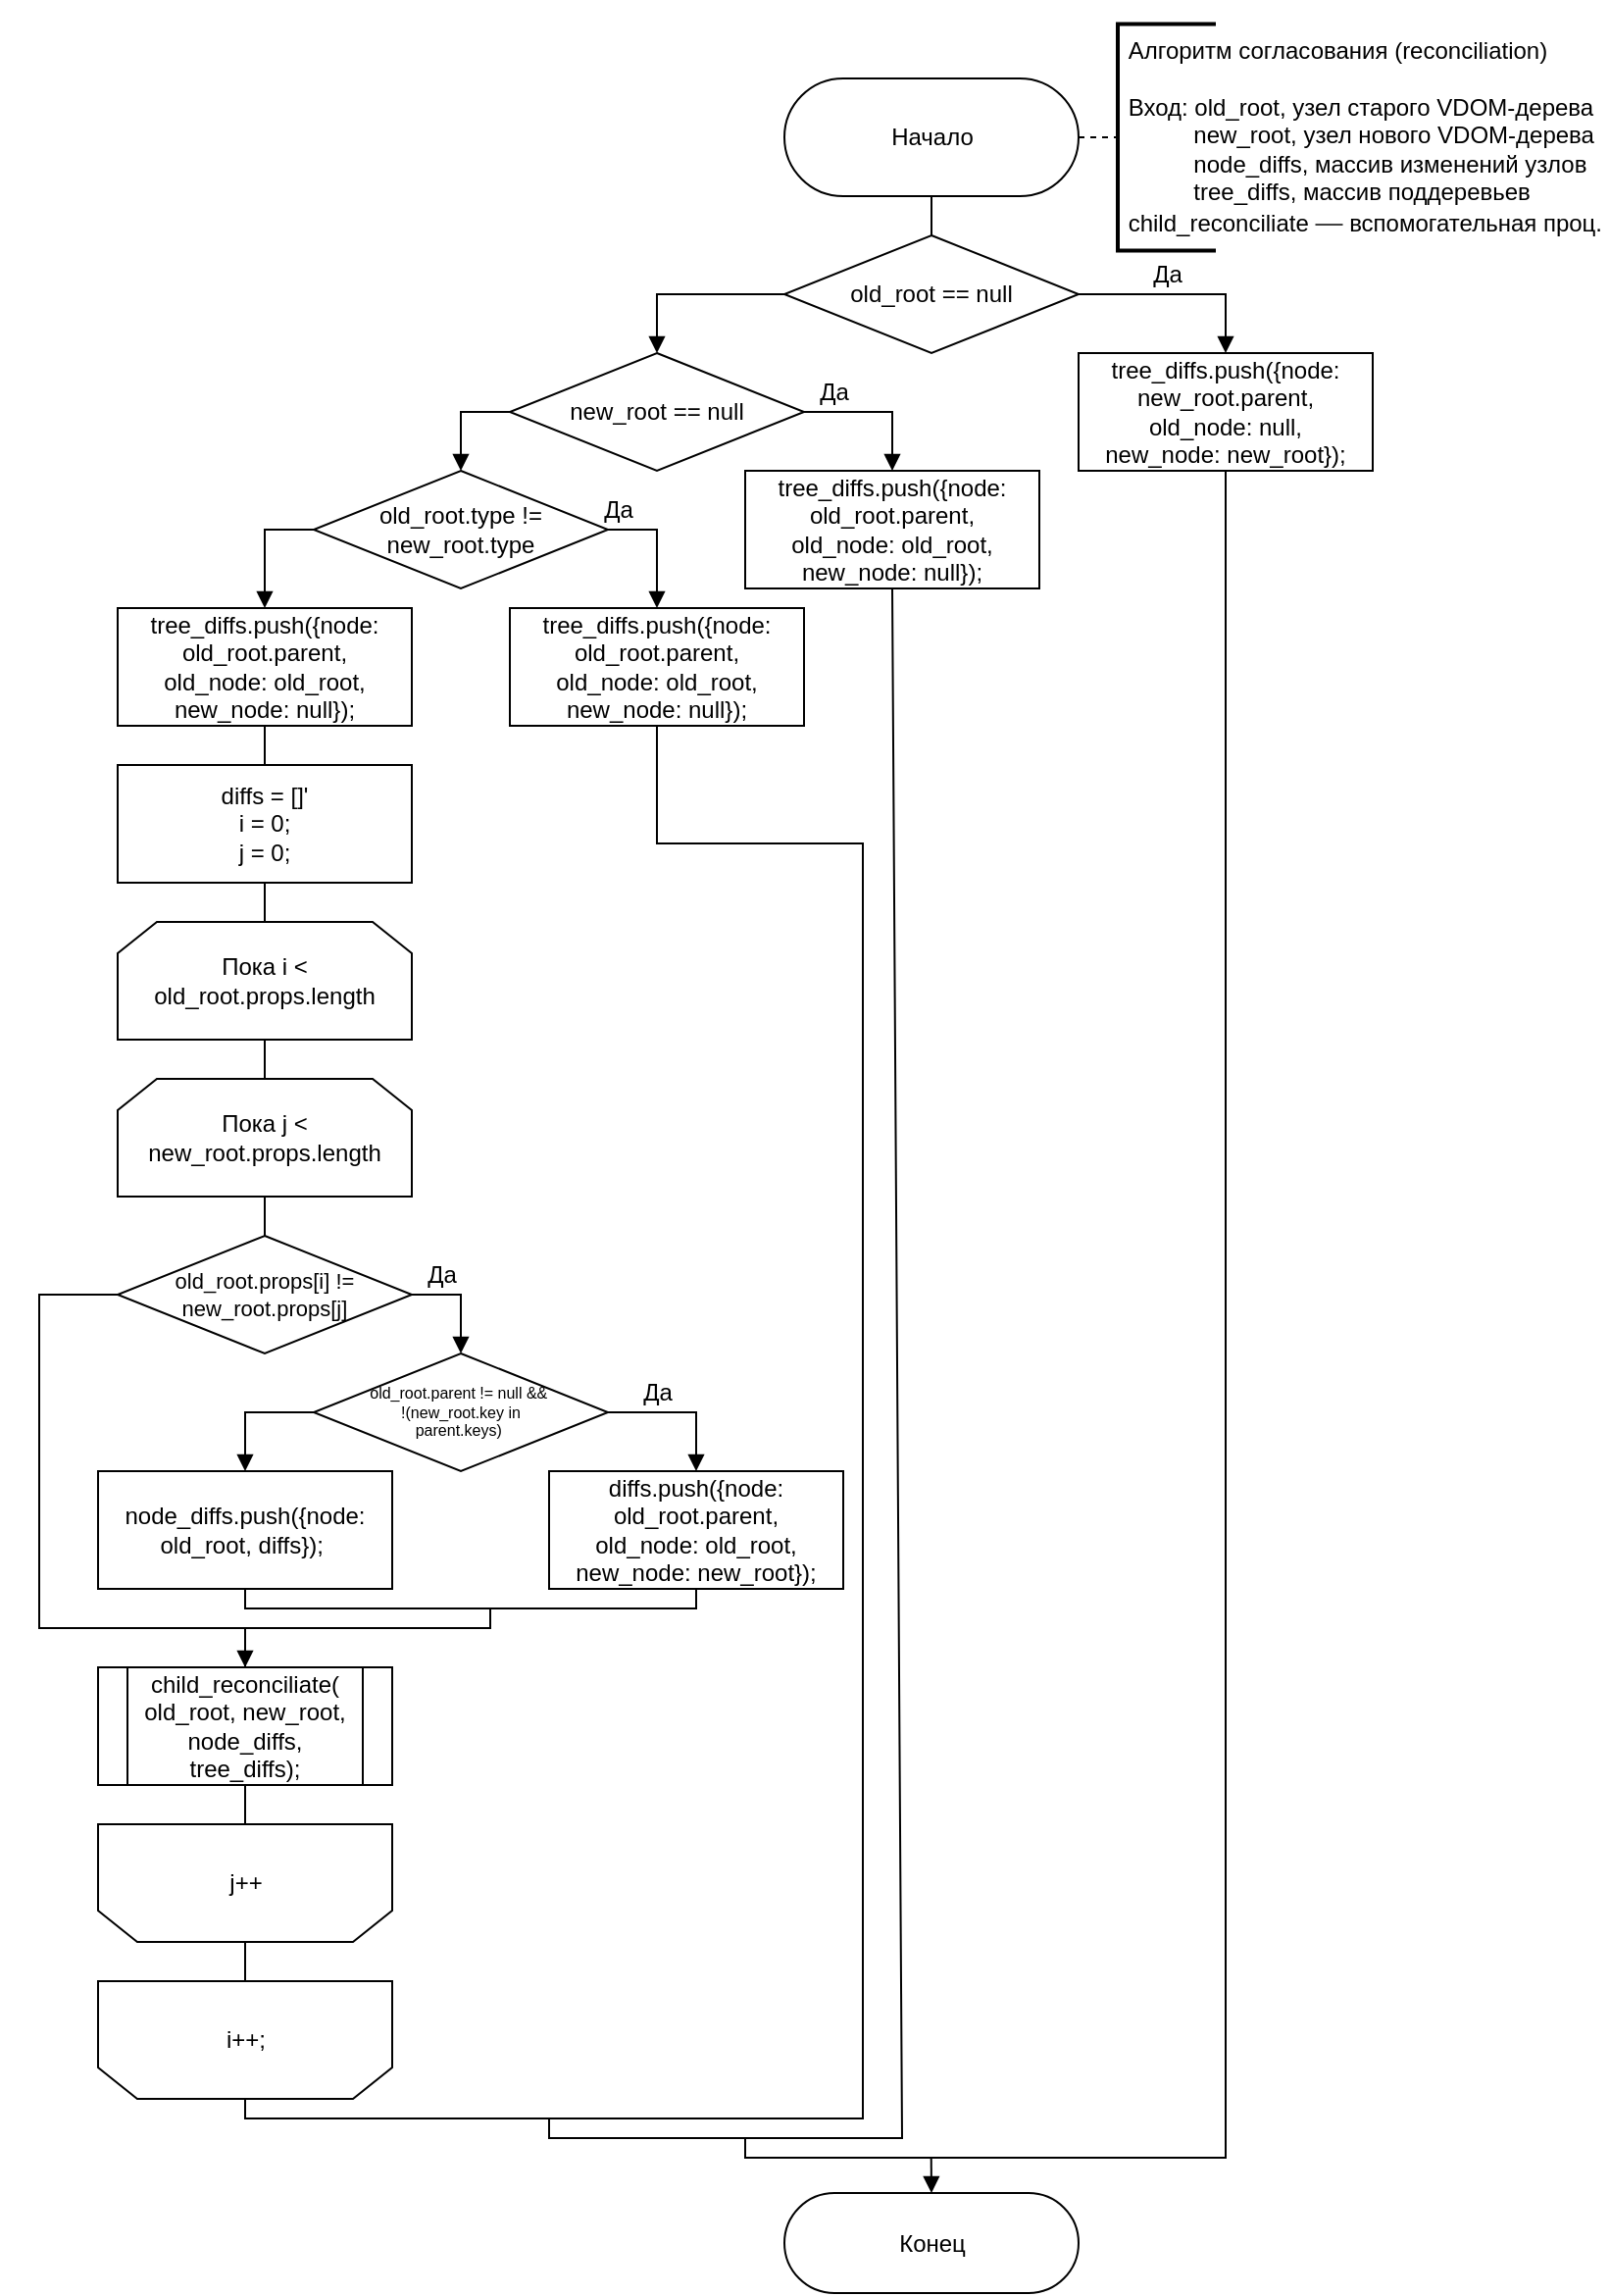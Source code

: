 <mxfile>
    <diagram id="XNNGlXIHdcnlJP7jXLbG" name="Page-1">
        <mxGraphModel dx="1302" dy="682" grid="0" gridSize="10" guides="1" tooltips="1" connect="1" arrows="1" fold="1" page="1" pageScale="1" pageWidth="827" pageHeight="1169" math="0" shadow="0">
            <root>
                <mxCell id="0"/>
                <mxCell id="1" parent="0"/>
                <mxCell id="32" value="" style="whiteSpace=wrap;html=1;strokeWidth=0;fillColor=none;strokeColor=none;" parent="1" vertex="1">
                    <mxGeometry width="820" height="1160" as="geometry"/>
                </mxCell>
                <mxCell id="29" style="edgeStyle=none;rounded=0;html=1;exitX=1;exitY=0.5;exitDx=0;exitDy=0;exitPerimeter=0;entryX=0;entryY=0.5;entryDx=0;entryDy=0;entryPerimeter=0;endArrow=none;endFill=0;dashed=1;" parent="1" source="2" target="3" edge="1">
                    <mxGeometry relative="1" as="geometry"/>
                </mxCell>
                <mxCell id="70" style="edgeStyle=none;rounded=0;html=1;exitX=0.5;exitY=0.5;exitDx=0;exitDy=30;exitPerimeter=0;entryX=0.5;entryY=0;entryDx=0;entryDy=0;fontSize=8;endArrow=none;endFill=0;" parent="1" source="2" target="9" edge="1">
                    <mxGeometry relative="1" as="geometry"/>
                </mxCell>
                <mxCell id="2" value="Начало" style="html=1;dashed=0;whitespace=wrap;shape=mxgraph.dfd.start" parent="1" vertex="1">
                    <mxGeometry x="400" y="40" width="150" height="60" as="geometry"/>
                </mxCell>
                <mxCell id="3" value="&amp;nbsp;Алгоритм согласования (reconciliation)&lt;br&gt;&amp;nbsp;&lt;br&gt;&amp;nbsp;Вход: old_root, узел старого VDOM-дерева&lt;br&gt;&amp;nbsp; &amp;nbsp; &amp;nbsp; &amp;nbsp; &amp;nbsp; &amp;nbsp;new_root, узел нового VDOM-дерева&lt;br&gt;&amp;nbsp; &amp;nbsp; &amp;nbsp; &amp;nbsp; &amp;nbsp; &amp;nbsp;node_diffs, массив изменений узлов&lt;br&gt;&amp;nbsp; &amp;nbsp; &amp;nbsp; &amp;nbsp; &amp;nbsp; &amp;nbsp;tree_diffs, массив поддеревьев&lt;br&gt;&amp;nbsp;&lt;span style=&quot;text-align: center&quot;&gt;child_reconciliate&amp;nbsp;&lt;/span&gt;&lt;span style=&quot;color: rgb(51 , 51 , 51) ; font-family: &amp;#34;opensans&amp;#34; , &amp;#34;arial&amp;#34; , &amp;#34;freesans&amp;#34; , sans-serif ; font-size: 14px ; background-color: rgb(255 , 255 , 255)&quot;&gt;—&lt;/span&gt;&lt;span style=&quot;text-align: center&quot;&gt;&amp;nbsp;вспомогательная проц.&lt;/span&gt;" style="strokeWidth=2;html=1;shape=mxgraph.flowchart.annotation_1;align=left;pointerEvents=1;" parent="1" vertex="1">
                    <mxGeometry x="570" y="12.25" width="50" height="115.5" as="geometry"/>
                </mxCell>
                <mxCell id="73" style="edgeStyle=none;rounded=0;html=1;exitX=0.5;exitY=1;exitDx=0;exitDy=0;entryX=0.5;entryY=0;entryDx=0;entryDy=0;fontSize=8;endArrow=none;endFill=0;" parent="1" source="5" target="49" edge="1">
                    <mxGeometry relative="1" as="geometry"/>
                </mxCell>
                <mxCell id="5" value="Пока i &amp;lt; old_root.props.length" style="shape=loopLimit;whiteSpace=wrap;html=1;rotation=0;" parent="1" vertex="1">
                    <mxGeometry x="60" y="470" width="150" height="60" as="geometry"/>
                </mxCell>
                <mxCell id="77" style="edgeStyle=none;rounded=0;html=1;exitX=0.5;exitY=1;exitDx=0;exitDy=0;fontSize=8;endArrow=none;endFill=0;" parent="1" source="7" edge="1">
                    <mxGeometry relative="1" as="geometry">
                        <mxPoint x="380" y="1090" as="targetPoint"/>
                        <Array as="points">
                            <mxPoint x="625" y="1100"/>
                            <mxPoint x="380" y="1100"/>
                        </Array>
                    </mxGeometry>
                </mxCell>
                <mxCell id="7" value="tree_diffs.push({node: new_root.parent,&lt;br&gt;old_node: null,&lt;br&gt;new_node: new_root});" style="rounded=0;whiteSpace=wrap;html=1;" parent="1" vertex="1">
                    <mxGeometry x="550" y="180" width="150" height="60" as="geometry"/>
                </mxCell>
                <mxCell id="21" style="edgeStyle=none;rounded=0;html=1;exitX=1;exitY=0.5;exitDx=0;exitDy=0;entryX=0.5;entryY=0;entryDx=0;entryDy=0;endArrow=block;endFill=1;" parent="1" source="9" target="7" edge="1">
                    <mxGeometry relative="1" as="geometry">
                        <Array as="points">
                            <mxPoint x="625" y="150"/>
                        </Array>
                    </mxGeometry>
                </mxCell>
                <mxCell id="43" style="edgeStyle=none;rounded=0;html=1;exitX=0;exitY=0.5;exitDx=0;exitDy=0;entryX=0.5;entryY=0;entryDx=0;entryDy=0;endArrow=block;endFill=1;" parent="1" source="9" target="35" edge="1">
                    <mxGeometry relative="1" as="geometry">
                        <Array as="points">
                            <mxPoint x="335" y="150"/>
                        </Array>
                    </mxGeometry>
                </mxCell>
                <mxCell id="9" value="old_root == null" style="rhombus;whiteSpace=wrap;html=1;rotation=0;" parent="1" vertex="1">
                    <mxGeometry x="400" y="120" width="150" height="60" as="geometry"/>
                </mxCell>
                <mxCell id="78" style="edgeStyle=none;rounded=0;html=1;exitX=0.5;exitY=0.5;exitDx=0;exitDy=-25.5;exitPerimeter=0;fontSize=8;endArrow=none;endFill=0;startArrow=block;startFill=1;" parent="1" source="13" edge="1">
                    <mxGeometry relative="1" as="geometry">
                        <mxPoint x="474.848" y="1100" as="targetPoint"/>
                    </mxGeometry>
                </mxCell>
                <mxCell id="13" value="Конец" style="html=1;dashed=0;whitespace=wrap;shape=mxgraph.dfd.start" parent="1" vertex="1">
                    <mxGeometry x="400" y="1118" width="150" height="51" as="geometry"/>
                </mxCell>
                <mxCell id="76" style="edgeStyle=none;rounded=0;html=1;exitX=0.5;exitY=0;exitDx=0;exitDy=0;entryX=0.5;entryY=1;entryDx=0;entryDy=0;fontSize=8;endArrow=none;endFill=0;" parent="1" source="17" target="55" edge="1">
                    <mxGeometry relative="1" as="geometry"/>
                </mxCell>
                <mxCell id="17" value="" style="shape=loopLimit;whiteSpace=wrap;html=1;rotation=-180;" parent="1" vertex="1">
                    <mxGeometry x="50" y="930" width="150" height="60" as="geometry"/>
                </mxCell>
                <mxCell id="20" value="j++" style="text;html=1;resizable=0;autosize=1;align=center;verticalAlign=middle;points=[];fillColor=none;strokeColor=none;rounded=0;" parent="1" vertex="1">
                    <mxGeometry x="110" y="950" width="30" height="20" as="geometry"/>
                </mxCell>
                <mxCell id="31" value="Да" style="text;html=1;resizable=0;autosize=1;align=center;verticalAlign=middle;points=[];fillColor=none;strokeColor=none;rounded=0;" parent="1" vertex="1">
                    <mxGeometry x="580" y="130" width="30" height="20" as="geometry"/>
                </mxCell>
                <mxCell id="37" style="edgeStyle=none;html=1;exitX=1;exitY=0.5;exitDx=0;exitDy=0;entryX=0.5;entryY=0;entryDx=0;entryDy=0;rounded=0;endArrow=block;endFill=1;" parent="1" source="35" target="36" edge="1">
                    <mxGeometry relative="1" as="geometry">
                        <Array as="points">
                            <mxPoint x="455" y="210"/>
                        </Array>
                    </mxGeometry>
                </mxCell>
                <mxCell id="44" style="edgeStyle=none;rounded=0;html=1;exitX=0;exitY=0.5;exitDx=0;exitDy=0;entryX=0.5;entryY=0;entryDx=0;entryDy=0;endArrow=block;endFill=1;" parent="1" source="35" target="39" edge="1">
                    <mxGeometry relative="1" as="geometry">
                        <Array as="points">
                            <mxPoint x="235" y="210"/>
                        </Array>
                    </mxGeometry>
                </mxCell>
                <mxCell id="35" value="new_root == null" style="rhombus;whiteSpace=wrap;html=1;rotation=0;" parent="1" vertex="1">
                    <mxGeometry x="260" y="180" width="150" height="60" as="geometry"/>
                </mxCell>
                <mxCell id="69" style="edgeStyle=none;rounded=0;html=1;exitX=0.5;exitY=1;exitDx=0;exitDy=0;fontSize=8;endArrow=none;endFill=0;" parent="1" source="36" edge="1">
                    <mxGeometry relative="1" as="geometry">
                        <mxPoint x="280" y="1080" as="targetPoint"/>
                        <Array as="points">
                            <mxPoint x="460" y="1090"/>
                            <mxPoint x="280" y="1090"/>
                        </Array>
                    </mxGeometry>
                </mxCell>
                <mxCell id="36" value="tree_diffs.push({node: old_root.parent,&lt;br&gt;old_node: old_root,&lt;br&gt;new_node: null});" style="rounded=0;whiteSpace=wrap;html=1;" parent="1" vertex="1">
                    <mxGeometry x="380" y="240" width="150" height="60" as="geometry"/>
                </mxCell>
                <mxCell id="38" value="Да" style="text;html=1;resizable=0;autosize=1;align=center;verticalAlign=middle;points=[];fillColor=none;strokeColor=none;rounded=0;" parent="1" vertex="1">
                    <mxGeometry x="410" y="190" width="30" height="20" as="geometry"/>
                </mxCell>
                <mxCell id="41" style="edgeStyle=none;rounded=0;html=1;exitX=1;exitY=0.5;exitDx=0;exitDy=0;entryX=0.5;entryY=0;entryDx=0;entryDy=0;endArrow=block;endFill=1;" parent="1" source="39" target="40" edge="1">
                    <mxGeometry relative="1" as="geometry">
                        <Array as="points">
                            <mxPoint x="335" y="270"/>
                        </Array>
                    </mxGeometry>
                </mxCell>
                <mxCell id="46" style="edgeStyle=none;rounded=0;html=1;exitX=0;exitY=0.5;exitDx=0;exitDy=0;entryX=0.5;entryY=0;entryDx=0;entryDy=0;endArrow=block;endFill=1;" parent="1" source="39" target="45" edge="1">
                    <mxGeometry relative="1" as="geometry">
                        <Array as="points">
                            <mxPoint x="135" y="270"/>
                        </Array>
                    </mxGeometry>
                </mxCell>
                <mxCell id="39" value="old_root.type != new_root.type" style="rhombus;whiteSpace=wrap;html=1;rotation=0;" parent="1" vertex="1">
                    <mxGeometry x="160" y="240" width="150" height="60" as="geometry"/>
                </mxCell>
                <mxCell id="66" style="edgeStyle=none;rounded=0;html=1;exitX=0.5;exitY=1;exitDx=0;exitDy=0;fontSize=8;endArrow=none;endFill=0;entryX=0.5;entryY=0;entryDx=0;entryDy=0;" parent="1" source="40" target="55" edge="1">
                    <mxGeometry relative="1" as="geometry">
                        <mxPoint x="440" y="1090" as="targetPoint"/>
                        <Array as="points">
                            <mxPoint x="335" y="430"/>
                            <mxPoint x="440" y="430"/>
                            <mxPoint x="440" y="1080"/>
                            <mxPoint x="125" y="1080"/>
                        </Array>
                    </mxGeometry>
                </mxCell>
                <mxCell id="40" value="tree_diffs.push({node: old_root.parent,&lt;br&gt;old_node: old_root,&lt;br&gt;new_node: null});" style="rounded=0;whiteSpace=wrap;html=1;" parent="1" vertex="1">
                    <mxGeometry x="260" y="310" width="150" height="60" as="geometry"/>
                </mxCell>
                <mxCell id="42" value="Да" style="text;html=1;resizable=0;autosize=1;align=center;verticalAlign=middle;points=[];fillColor=none;strokeColor=none;rounded=0;" parent="1" vertex="1">
                    <mxGeometry x="300" y="250" width="30" height="20" as="geometry"/>
                </mxCell>
                <mxCell id="71" style="edgeStyle=none;rounded=0;html=1;exitX=0.5;exitY=1;exitDx=0;exitDy=0;entryX=0.5;entryY=0;entryDx=0;entryDy=0;fontSize=8;endArrow=none;endFill=0;" parent="1" source="45" target="47" edge="1">
                    <mxGeometry relative="1" as="geometry"/>
                </mxCell>
                <mxCell id="45" value="tree_diffs.push({node: old_root.parent,&lt;br&gt;old_node: old_root,&lt;br&gt;new_node: null});" style="rounded=0;whiteSpace=wrap;html=1;" parent="1" vertex="1">
                    <mxGeometry x="60" y="310" width="150" height="60" as="geometry"/>
                </mxCell>
                <mxCell id="72" style="edgeStyle=none;rounded=0;html=1;exitX=0.5;exitY=1;exitDx=0;exitDy=0;entryX=0.5;entryY=0;entryDx=0;entryDy=0;fontSize=8;endArrow=none;endFill=0;" parent="1" source="47" target="5" edge="1">
                    <mxGeometry relative="1" as="geometry"/>
                </mxCell>
                <mxCell id="47" value="diffs = []'&lt;br&gt;i = 0;&lt;br&gt;j = 0;" style="rounded=0;whiteSpace=wrap;html=1;" parent="1" vertex="1">
                    <mxGeometry x="60" y="390" width="150" height="60" as="geometry"/>
                </mxCell>
                <mxCell id="74" style="edgeStyle=none;rounded=0;html=1;exitX=0.5;exitY=1;exitDx=0;exitDy=0;entryX=0.5;entryY=0;entryDx=0;entryDy=0;fontSize=8;endArrow=none;endFill=0;" parent="1" source="49" target="50" edge="1">
                    <mxGeometry relative="1" as="geometry"/>
                </mxCell>
                <mxCell id="49" value="Пока j &amp;lt; new_root.props.length" style="shape=loopLimit;whiteSpace=wrap;html=1;rotation=0;" parent="1" vertex="1">
                    <mxGeometry x="60" y="550" width="150" height="60" as="geometry"/>
                </mxCell>
                <mxCell id="59" style="edgeStyle=none;rounded=0;html=1;exitX=1;exitY=0.5;exitDx=0;exitDy=0;entryX=0.5;entryY=0;entryDx=0;entryDy=0;fontSize=8;endArrow=block;endFill=1;" parent="1" source="50" target="52" edge="1">
                    <mxGeometry relative="1" as="geometry">
                        <Array as="points">
                            <mxPoint x="235" y="660"/>
                        </Array>
                    </mxGeometry>
                </mxCell>
                <mxCell id="65" style="edgeStyle=none;rounded=0;html=1;exitX=0;exitY=0.5;exitDx=0;exitDy=0;entryX=0.5;entryY=0;entryDx=0;entryDy=0;fontSize=8;endArrow=block;endFill=1;" parent="1" source="50" target="57" edge="1">
                    <mxGeometry relative="1" as="geometry">
                        <Array as="points">
                            <mxPoint x="20" y="660"/>
                            <mxPoint x="20" y="830"/>
                            <mxPoint x="125" y="830"/>
                        </Array>
                    </mxGeometry>
                </mxCell>
                <mxCell id="50" value="old_root.props[i] != new_root.props[j]" style="rhombus;whiteSpace=wrap;html=1;rotation=0;fontSize=11;" parent="1" vertex="1">
                    <mxGeometry x="60" y="630" width="150" height="60" as="geometry"/>
                </mxCell>
                <mxCell id="51" value="diffs.push({node: old_root.parent,&lt;br&gt;old_node: old_root,&lt;br&gt;new_node: new_root});" style="rounded=0;whiteSpace=wrap;html=1;" parent="1" vertex="1">
                    <mxGeometry x="280" y="750" width="150" height="60" as="geometry"/>
                </mxCell>
                <mxCell id="60" style="edgeStyle=none;rounded=0;html=1;exitX=1;exitY=0.5;exitDx=0;exitDy=0;entryX=0.5;entryY=0;entryDx=0;entryDy=0;fontSize=8;endArrow=block;endFill=1;" parent="1" source="52" target="51" edge="1">
                    <mxGeometry relative="1" as="geometry">
                        <Array as="points">
                            <mxPoint x="355" y="720"/>
                        </Array>
                    </mxGeometry>
                </mxCell>
                <mxCell id="61" style="edgeStyle=none;rounded=0;html=1;exitX=0;exitY=0.5;exitDx=0;exitDy=0;entryX=0.5;entryY=0;entryDx=0;entryDy=0;fontSize=8;endArrow=block;endFill=1;" parent="1" source="52" target="53" edge="1">
                    <mxGeometry relative="1" as="geometry">
                        <Array as="points">
                            <mxPoint x="125" y="720"/>
                        </Array>
                    </mxGeometry>
                </mxCell>
                <mxCell id="52" value="&lt;font style=&quot;font-size: 8px&quot;&gt;old_root.parent != null &amp;amp;&amp;amp;&amp;nbsp;&lt;br&gt;!(new_root.key in &lt;br&gt;parent.keys)&amp;nbsp;&lt;/font&gt;" style="rhombus;whiteSpace=wrap;html=1;rotation=0;fontSize=8;" parent="1" vertex="1">
                    <mxGeometry x="160" y="690" width="150" height="60" as="geometry"/>
                </mxCell>
                <mxCell id="63" style="edgeStyle=none;rounded=0;html=1;exitX=0.5;exitY=1;exitDx=0;exitDy=0;entryX=0.5;entryY=1;entryDx=0;entryDy=0;fontSize=8;endArrow=none;endFill=0;" parent="1" source="53" target="51" edge="1">
                    <mxGeometry relative="1" as="geometry">
                        <Array as="points">
                            <mxPoint x="125" y="820"/>
                            <mxPoint x="355" y="820"/>
                        </Array>
                    </mxGeometry>
                </mxCell>
                <mxCell id="53" value="node_diffs.push({node: old_root, diffs});&amp;nbsp;" style="rounded=0;whiteSpace=wrap;html=1;" parent="1" vertex="1">
                    <mxGeometry x="50" y="750" width="150" height="60" as="geometry"/>
                </mxCell>
                <mxCell id="55" value="" style="shape=loopLimit;whiteSpace=wrap;html=1;rotation=-180;" parent="1" vertex="1">
                    <mxGeometry x="50" y="1010" width="150" height="60" as="geometry"/>
                </mxCell>
                <mxCell id="56" value="i++;" style="text;html=1;resizable=0;autosize=1;align=center;verticalAlign=middle;points=[];fillColor=none;strokeColor=none;rounded=0;" parent="1" vertex="1">
                    <mxGeometry x="105" y="1030" width="40" height="20" as="geometry"/>
                </mxCell>
                <mxCell id="64" style="edgeStyle=none;rounded=0;html=1;exitX=0.5;exitY=0;exitDx=0;exitDy=0;fontSize=8;endArrow=none;endFill=0;" parent="1" source="57" edge="1">
                    <mxGeometry relative="1" as="geometry">
                        <mxPoint x="250" y="820" as="targetPoint"/>
                        <Array as="points">
                            <mxPoint x="125" y="830"/>
                            <mxPoint x="250" y="830"/>
                        </Array>
                    </mxGeometry>
                </mxCell>
                <mxCell id="75" style="edgeStyle=none;rounded=0;html=1;exitX=0.5;exitY=1;exitDx=0;exitDy=0;entryX=0.5;entryY=1;entryDx=0;entryDy=0;fontSize=8;endArrow=none;endFill=0;" parent="1" source="57" target="17" edge="1">
                    <mxGeometry relative="1" as="geometry"/>
                </mxCell>
                <mxCell id="57" value="&lt;span style=&quot;font-size: 12px&quot;&gt;child_reconciliate(&lt;br&gt;old_root, new_root, node_diffs, tree_diffs);&lt;/span&gt;" style="shape=process;whiteSpace=wrap;html=1;backgroundOutline=1;fontSize=8;rotation=0;" parent="1" vertex="1">
                    <mxGeometry x="50" y="850" width="150" height="60" as="geometry"/>
                </mxCell>
                <mxCell id="79" value="Да" style="text;html=1;resizable=0;autosize=1;align=center;verticalAlign=middle;points=[];fillColor=none;strokeColor=none;rounded=0;" parent="1" vertex="1">
                    <mxGeometry x="210" y="640" width="30" height="20" as="geometry"/>
                </mxCell>
                <mxCell id="80" value="Да" style="text;html=1;resizable=0;autosize=1;align=center;verticalAlign=middle;points=[];fillColor=none;strokeColor=none;rounded=0;" parent="1" vertex="1">
                    <mxGeometry x="320" y="700" width="30" height="20" as="geometry"/>
                </mxCell>
            </root>
        </mxGraphModel>
    </diagram>
</mxfile>